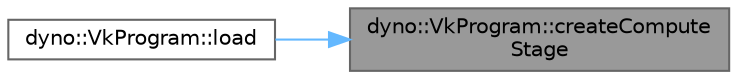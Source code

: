 digraph "dyno::VkProgram::createComputeStage"
{
 // LATEX_PDF_SIZE
  bgcolor="transparent";
  edge [fontname=Helvetica,fontsize=10,labelfontname=Helvetica,labelfontsize=10];
  node [fontname=Helvetica,fontsize=10,shape=box,height=0.2,width=0.4];
  rankdir="RL";
  Node1 [id="Node000001",label="dyno::VkProgram::createCompute\lStage",height=0.2,width=0.4,color="gray40", fillcolor="grey60", style="filled", fontcolor="black",tooltip=" "];
  Node1 -> Node2 [id="edge1_Node000001_Node000002",dir="back",color="steelblue1",style="solid",tooltip=" "];
  Node2 [id="Node000002",label="dyno::VkProgram::load",height=0.2,width=0.4,color="grey40", fillcolor="white", style="filled",URL="$classdyno_1_1_vk_program.html#a34d15fa4d046f7525c4648e71041e9b0",tooltip=" "];
}
